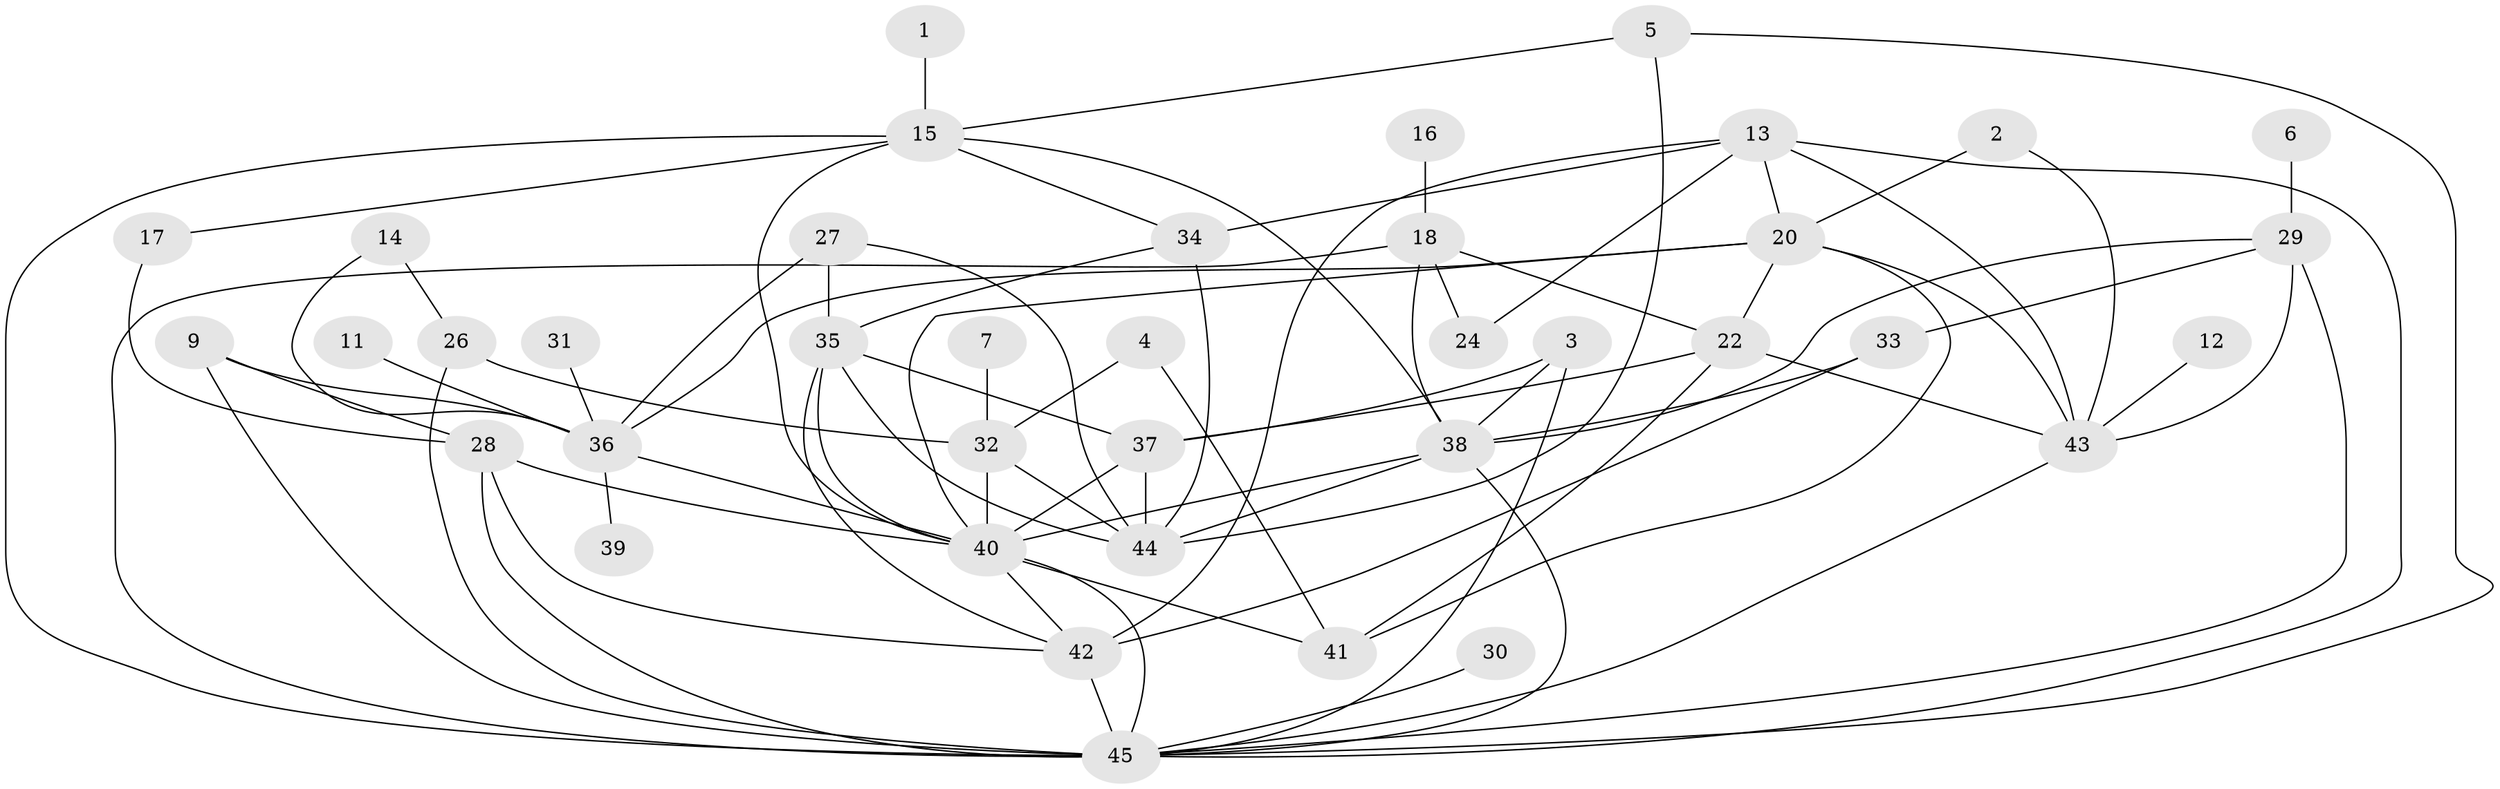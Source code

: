 // original degree distribution, {3: 0.19101123595505617, 1: 0.19101123595505617, 2: 0.14606741573033707, 4: 0.20224719101123595, 5: 0.10112359550561797, 0: 0.06741573033707865, 6: 0.056179775280898875, 7: 0.02247191011235955, 11: 0.011235955056179775, 8: 0.011235955056179775}
// Generated by graph-tools (version 1.1) at 2025/49/03/09/25 03:49:06]
// undirected, 39 vertices, 81 edges
graph export_dot {
graph [start="1"]
  node [color=gray90,style=filled];
  1;
  2;
  3;
  4;
  5;
  6;
  7;
  9;
  11;
  12;
  13;
  14;
  15;
  16;
  17;
  18;
  20;
  22;
  24;
  26;
  27;
  28;
  29;
  30;
  31;
  32;
  33;
  34;
  35;
  36;
  37;
  38;
  39;
  40;
  41;
  42;
  43;
  44;
  45;
  1 -- 15 [weight=1.0];
  2 -- 20 [weight=1.0];
  2 -- 43 [weight=1.0];
  3 -- 37 [weight=1.0];
  3 -- 38 [weight=1.0];
  3 -- 45 [weight=1.0];
  4 -- 32 [weight=1.0];
  4 -- 41 [weight=1.0];
  5 -- 15 [weight=1.0];
  5 -- 44 [weight=1.0];
  5 -- 45 [weight=1.0];
  6 -- 29 [weight=1.0];
  7 -- 32 [weight=1.0];
  9 -- 28 [weight=1.0];
  9 -- 36 [weight=1.0];
  9 -- 45 [weight=1.0];
  11 -- 36 [weight=1.0];
  12 -- 43 [weight=1.0];
  13 -- 20 [weight=1.0];
  13 -- 24 [weight=1.0];
  13 -- 34 [weight=1.0];
  13 -- 42 [weight=1.0];
  13 -- 43 [weight=1.0];
  13 -- 45 [weight=1.0];
  14 -- 26 [weight=1.0];
  14 -- 36 [weight=1.0];
  15 -- 17 [weight=1.0];
  15 -- 34 [weight=1.0];
  15 -- 38 [weight=1.0];
  15 -- 40 [weight=1.0];
  15 -- 45 [weight=1.0];
  16 -- 18 [weight=1.0];
  17 -- 28 [weight=1.0];
  18 -- 22 [weight=1.0];
  18 -- 24 [weight=1.0];
  18 -- 38 [weight=1.0];
  18 -- 45 [weight=1.0];
  20 -- 22 [weight=1.0];
  20 -- 36 [weight=1.0];
  20 -- 40 [weight=1.0];
  20 -- 41 [weight=1.0];
  20 -- 43 [weight=1.0];
  22 -- 37 [weight=1.0];
  22 -- 41 [weight=1.0];
  22 -- 43 [weight=1.0];
  26 -- 32 [weight=1.0];
  26 -- 45 [weight=1.0];
  27 -- 35 [weight=1.0];
  27 -- 36 [weight=1.0];
  27 -- 44 [weight=1.0];
  28 -- 40 [weight=1.0];
  28 -- 42 [weight=1.0];
  28 -- 45 [weight=2.0];
  29 -- 33 [weight=1.0];
  29 -- 38 [weight=1.0];
  29 -- 43 [weight=1.0];
  29 -- 45 [weight=2.0];
  30 -- 45 [weight=1.0];
  31 -- 36 [weight=1.0];
  32 -- 40 [weight=2.0];
  32 -- 44 [weight=1.0];
  33 -- 38 [weight=1.0];
  33 -- 42 [weight=1.0];
  34 -- 35 [weight=1.0];
  34 -- 44 [weight=1.0];
  35 -- 37 [weight=1.0];
  35 -- 40 [weight=1.0];
  35 -- 42 [weight=1.0];
  35 -- 44 [weight=1.0];
  36 -- 39 [weight=1.0];
  36 -- 40 [weight=1.0];
  37 -- 40 [weight=1.0];
  37 -- 44 [weight=1.0];
  38 -- 40 [weight=1.0];
  38 -- 44 [weight=1.0];
  38 -- 45 [weight=1.0];
  40 -- 41 [weight=1.0];
  40 -- 42 [weight=1.0];
  40 -- 45 [weight=1.0];
  42 -- 45 [weight=3.0];
  43 -- 45 [weight=1.0];
}
